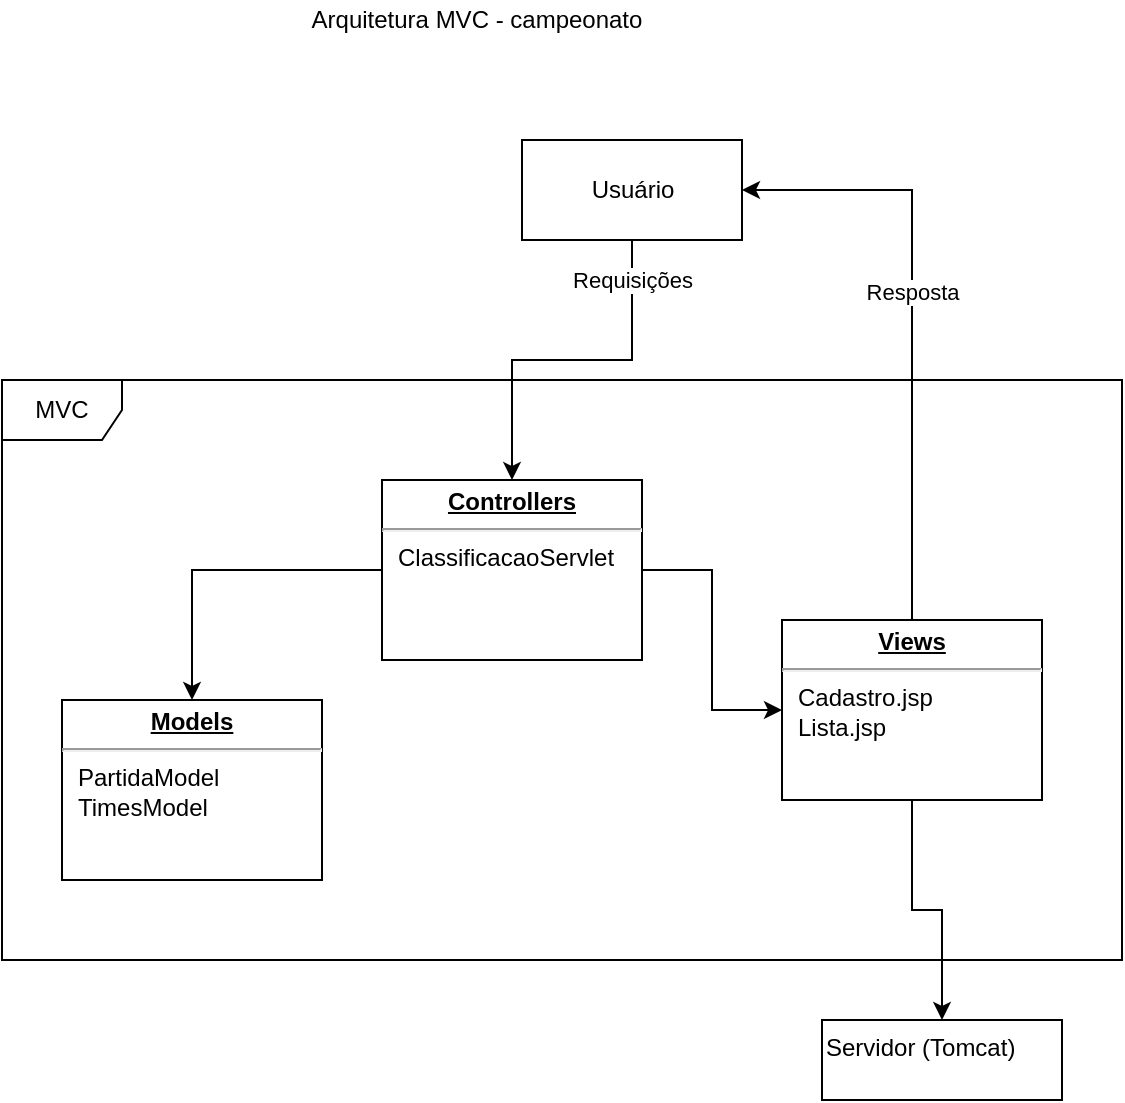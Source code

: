 <mxfile version="14.6.13" type="github">
  <diagram id="9cqJytVV9-QwpBB9gtsu" name="Page-1">
    <mxGraphModel dx="460" dy="752" grid="1" gridSize="10" guides="1" tooltips="1" connect="1" arrows="1" fold="1" page="1" pageScale="1" pageWidth="1169" pageHeight="827" math="0" shadow="0">
      <root>
        <mxCell id="0" />
        <mxCell id="1" parent="0" />
        <mxCell id="FFhV_NodyDtP96QHCTSx-1" value="Arquitetura MVC - campeonato" style="text;html=1;strokeColor=none;fillColor=none;align=center;verticalAlign=middle;whiteSpace=wrap;rounded=0;" vertex="1" parent="1">
          <mxGeometry x="445" y="240" width="185" height="20" as="geometry" />
        </mxCell>
        <mxCell id="FFhV_NodyDtP96QHCTSx-2" value="MVC" style="shape=umlFrame;whiteSpace=wrap;html=1;" vertex="1" parent="1">
          <mxGeometry x="300" y="430" width="560" height="290" as="geometry" />
        </mxCell>
        <mxCell id="FFhV_NodyDtP96QHCTSx-9" style="edgeStyle=orthogonalEdgeStyle;rounded=0;orthogonalLoop=1;jettySize=auto;html=1;exitX=0.5;exitY=1;exitDx=0;exitDy=0;" edge="1" parent="1" source="FFhV_NodyDtP96QHCTSx-5" target="FFhV_NodyDtP96QHCTSx-8">
          <mxGeometry relative="1" as="geometry" />
        </mxCell>
        <mxCell id="FFhV_NodyDtP96QHCTSx-10" value="Requisições" style="edgeLabel;html=1;align=center;verticalAlign=middle;resizable=0;points=[];" vertex="1" connectable="0" parent="FFhV_NodyDtP96QHCTSx-9">
          <mxGeometry x="-0.783" relative="1" as="geometry">
            <mxPoint as="offset" />
          </mxGeometry>
        </mxCell>
        <mxCell id="FFhV_NodyDtP96QHCTSx-5" value="Usuário" style="html=1;" vertex="1" parent="1">
          <mxGeometry x="560" y="310" width="110" height="50" as="geometry" />
        </mxCell>
        <mxCell id="FFhV_NodyDtP96QHCTSx-12" value="" style="edgeStyle=orthogonalEdgeStyle;rounded=0;orthogonalLoop=1;jettySize=auto;html=1;" edge="1" parent="1" source="FFhV_NodyDtP96QHCTSx-8" target="FFhV_NodyDtP96QHCTSx-11">
          <mxGeometry relative="1" as="geometry" />
        </mxCell>
        <mxCell id="FFhV_NodyDtP96QHCTSx-14" value="" style="edgeStyle=orthogonalEdgeStyle;rounded=0;orthogonalLoop=1;jettySize=auto;html=1;" edge="1" parent="1" source="FFhV_NodyDtP96QHCTSx-8" target="FFhV_NodyDtP96QHCTSx-13">
          <mxGeometry relative="1" as="geometry" />
        </mxCell>
        <mxCell id="FFhV_NodyDtP96QHCTSx-8" value="&lt;p style=&quot;margin: 0px ; margin-top: 4px ; text-align: center ; text-decoration: underline&quot;&gt;&lt;b&gt;Controllers&lt;/b&gt;&lt;/p&gt;&lt;hr&gt;&lt;p style=&quot;margin: 0px ; margin-left: 8px&quot;&gt;ClassificacaoServlet&lt;/p&gt;" style="verticalAlign=top;align=left;overflow=fill;fontSize=12;fontFamily=Helvetica;html=1;" vertex="1" parent="1">
          <mxGeometry x="490" y="480" width="130" height="90" as="geometry" />
        </mxCell>
        <mxCell id="FFhV_NodyDtP96QHCTSx-11" value="&lt;p style=&quot;margin: 0px ; margin-top: 4px ; text-align: center ; text-decoration: underline&quot;&gt;&lt;b&gt;Models&lt;/b&gt;&lt;/p&gt;&lt;hr&gt;&lt;p style=&quot;margin: 0px ; margin-left: 8px&quot;&gt;PartidaModel&lt;/p&gt;&lt;p style=&quot;margin: 0px ; margin-left: 8px&quot;&gt;TimesModel&lt;/p&gt;" style="verticalAlign=top;align=left;overflow=fill;fontSize=12;fontFamily=Helvetica;html=1;" vertex="1" parent="1">
          <mxGeometry x="330" y="590" width="130" height="90" as="geometry" />
        </mxCell>
        <mxCell id="FFhV_NodyDtP96QHCTSx-16" value="" style="edgeStyle=orthogonalEdgeStyle;rounded=0;orthogonalLoop=1;jettySize=auto;html=1;" edge="1" parent="1" source="FFhV_NodyDtP96QHCTSx-13" target="FFhV_NodyDtP96QHCTSx-15">
          <mxGeometry relative="1" as="geometry" />
        </mxCell>
        <mxCell id="FFhV_NodyDtP96QHCTSx-17" style="edgeStyle=orthogonalEdgeStyle;rounded=0;orthogonalLoop=1;jettySize=auto;html=1;exitX=0.5;exitY=0;exitDx=0;exitDy=0;entryX=1;entryY=0.5;entryDx=0;entryDy=0;" edge="1" parent="1" source="FFhV_NodyDtP96QHCTSx-13" target="FFhV_NodyDtP96QHCTSx-5">
          <mxGeometry relative="1" as="geometry" />
        </mxCell>
        <mxCell id="FFhV_NodyDtP96QHCTSx-18" value="Resposta" style="edgeLabel;html=1;align=center;verticalAlign=middle;resizable=0;points=[];" vertex="1" connectable="0" parent="FFhV_NodyDtP96QHCTSx-17">
          <mxGeometry x="0.093" relative="1" as="geometry">
            <mxPoint as="offset" />
          </mxGeometry>
        </mxCell>
        <mxCell id="FFhV_NodyDtP96QHCTSx-13" value="&lt;p style=&quot;margin: 0px ; margin-top: 4px ; text-align: center ; text-decoration: underline&quot;&gt;&lt;b&gt;Views&lt;/b&gt;&lt;/p&gt;&lt;hr&gt;&lt;p style=&quot;margin: 0px ; margin-left: 8px&quot;&gt;Cadastro.jsp&lt;/p&gt;&lt;p style=&quot;margin: 0px ; margin-left: 8px&quot;&gt;Lista.jsp&lt;/p&gt;" style="verticalAlign=top;align=left;overflow=fill;fontSize=12;fontFamily=Helvetica;html=1;" vertex="1" parent="1">
          <mxGeometry x="690" y="550" width="130" height="90" as="geometry" />
        </mxCell>
        <mxCell id="FFhV_NodyDtP96QHCTSx-15" value="Servidor (Tomcat)" style="whiteSpace=wrap;html=1;align=left;verticalAlign=top;" vertex="1" parent="1">
          <mxGeometry x="710" y="750" width="120" height="40" as="geometry" />
        </mxCell>
      </root>
    </mxGraphModel>
  </diagram>
</mxfile>
